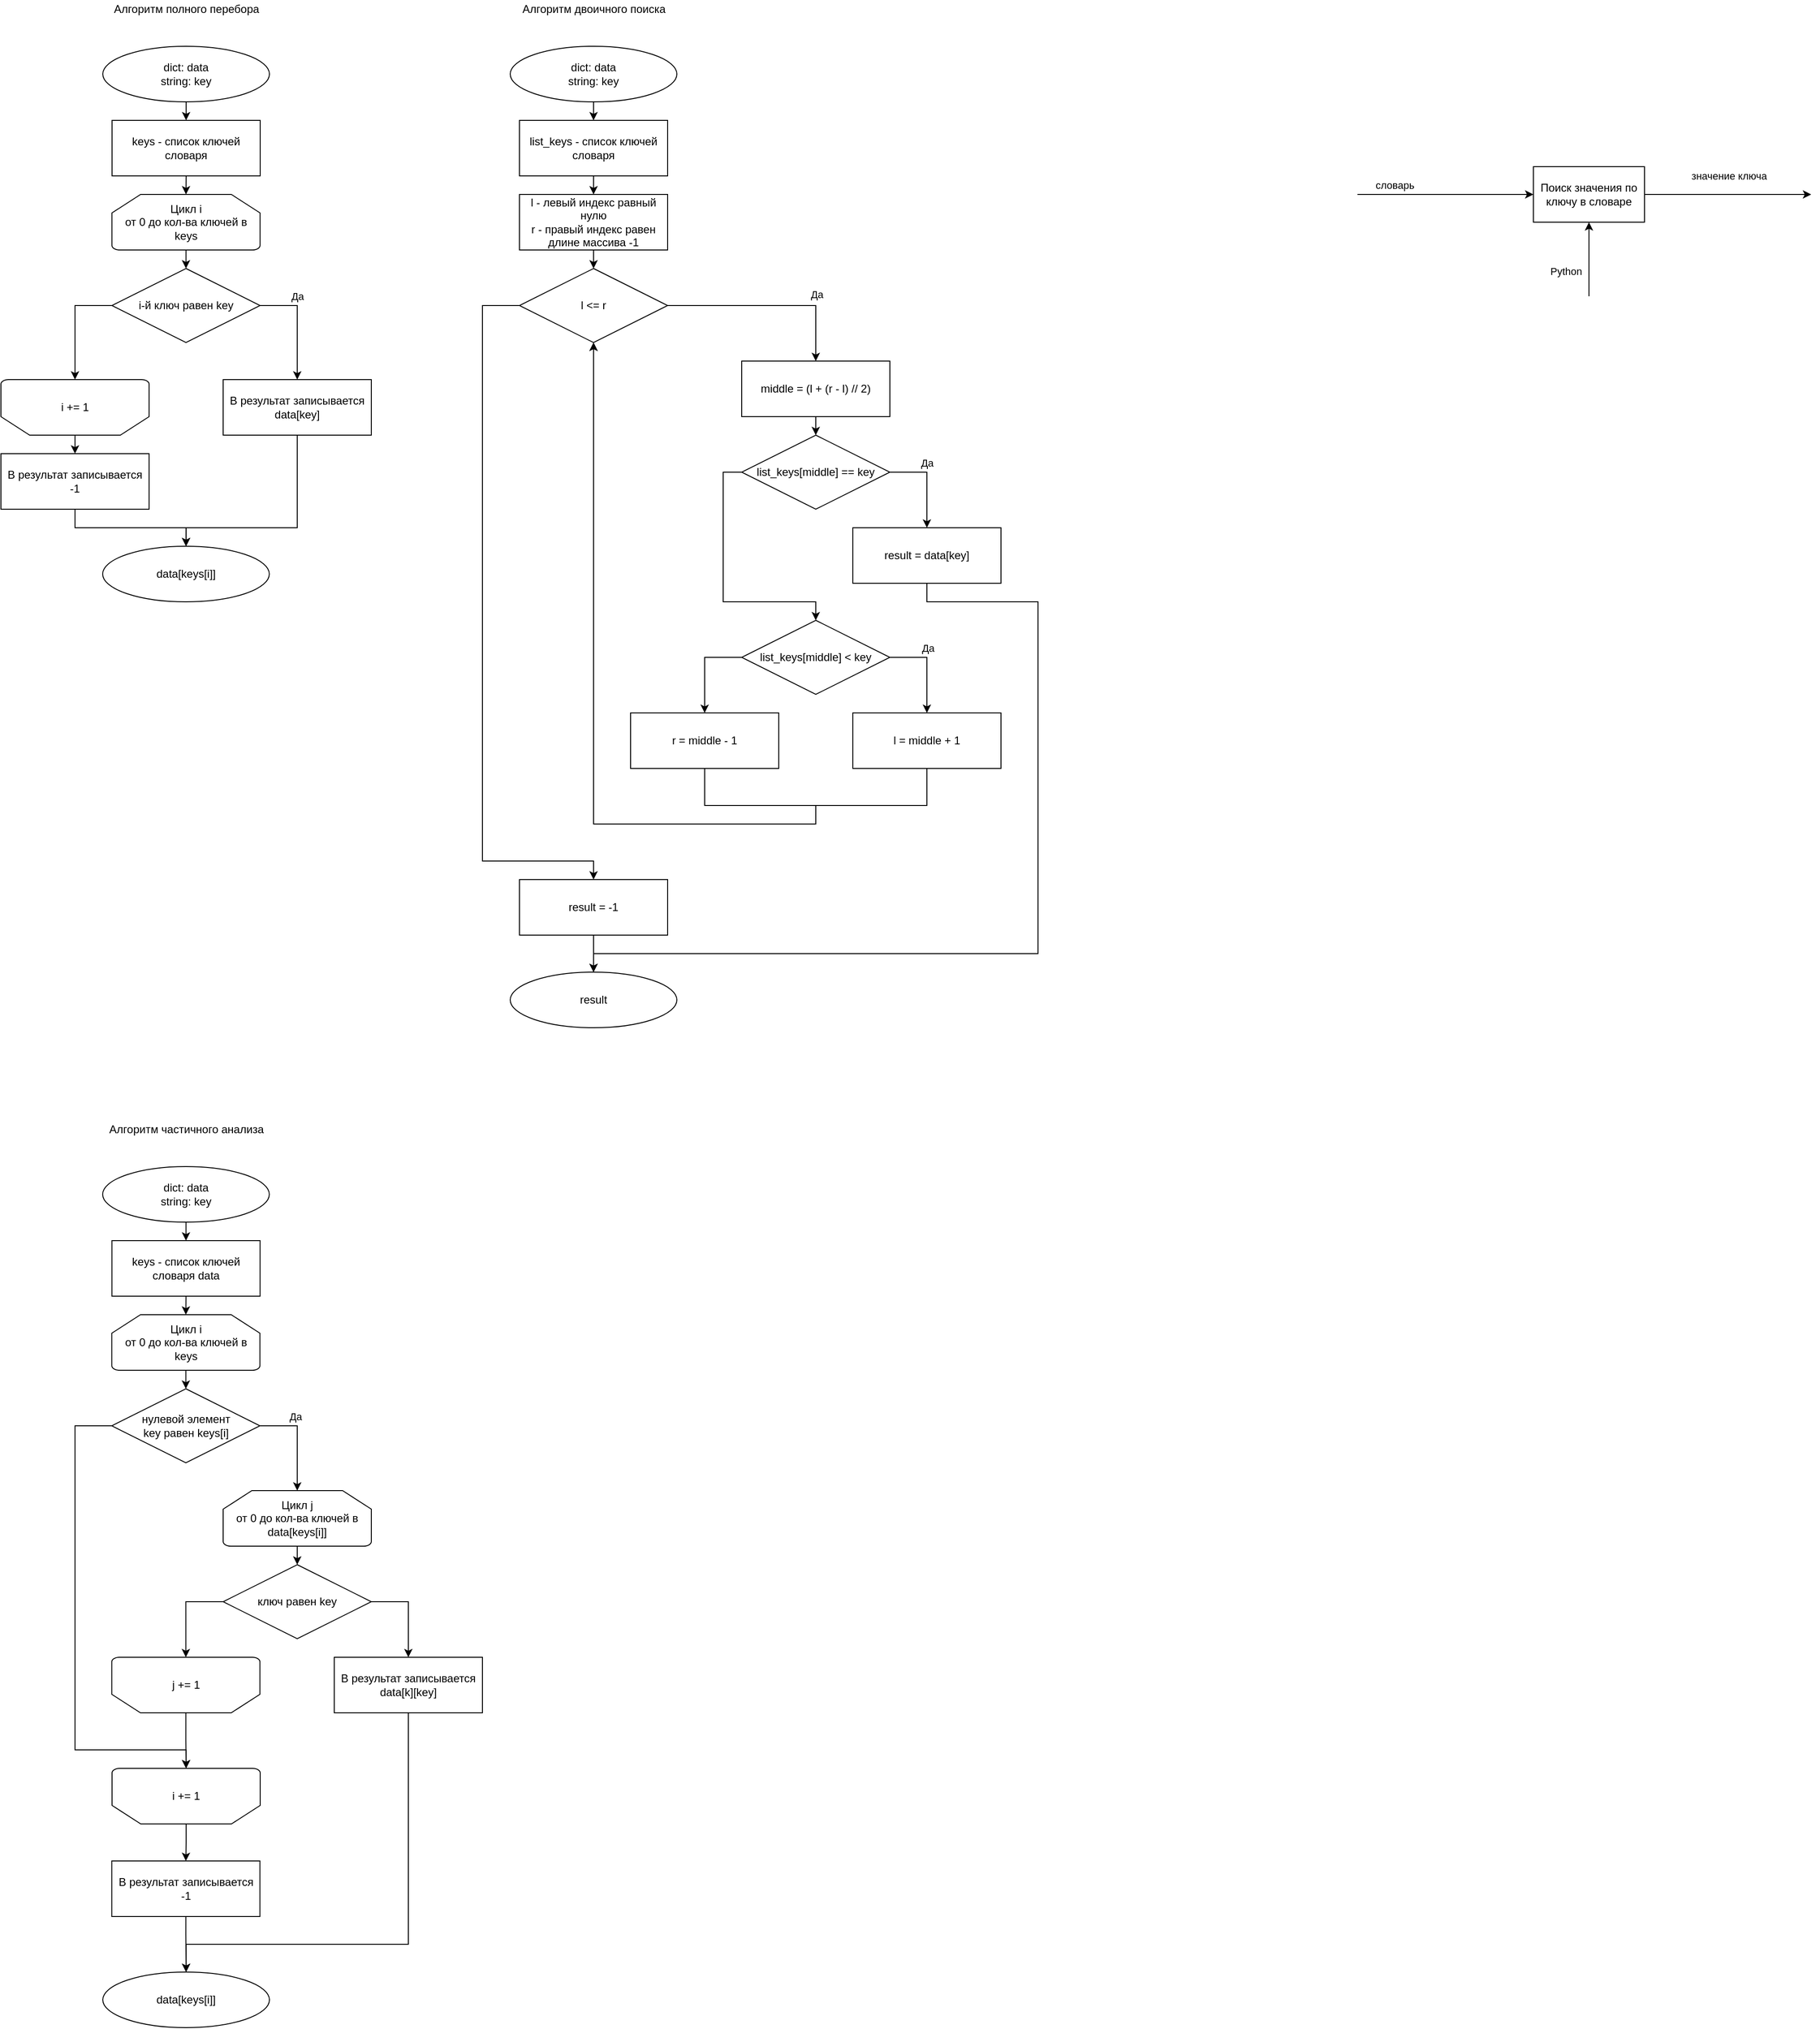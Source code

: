 <mxfile version="14.9.6" type="device"><diagram id="fH0HBRmKc5SlsXEf2OlQ" name="Страница 1"><mxGraphModel dx="2545" dy="2995" grid="1" gridSize="10" guides="1" tooltips="1" connect="1" arrows="1" fold="1" page="1" pageScale="1" pageWidth="2000" pageHeight="7500" math="0" shadow="0"><root><mxCell id="0"/><mxCell id="1" parent="0"/><mxCell id="mLA2JFkDccBZMxdn4q4g-1" value="Алгоритм полного перебора" style="text;html=1;align=center;verticalAlign=middle;resizable=0;points=[];autosize=1;strokeColor=none;" parent="1" vertex="1"><mxGeometry x="115" y="70" width="170" height="20" as="geometry"/></mxCell><mxCell id="7ujqAVDwWJNSOVPMnFuc-15" style="edgeStyle=orthogonalEdgeStyle;rounded=0;orthogonalLoop=1;jettySize=auto;html=1;exitX=0.5;exitY=1;exitDx=0;exitDy=0;exitPerimeter=0;entryX=0.5;entryY=0;entryDx=0;entryDy=0;" edge="1" parent="1" source="mLA2JFkDccBZMxdn4q4g-2" target="7ujqAVDwWJNSOVPMnFuc-13"><mxGeometry relative="1" as="geometry"/></mxCell><mxCell id="mLA2JFkDccBZMxdn4q4g-2" value="dict: data&lt;br&gt;string: key" style="strokeWidth=1;html=1;shape=mxgraph.flowchart.start_1;whiteSpace=wrap;" parent="1" vertex="1"><mxGeometry x="110" y="120" width="180" height="60" as="geometry"/></mxCell><mxCell id="9Jeo3THALoIfppSIia8V-6" style="edgeStyle=orthogonalEdgeStyle;rounded=0;orthogonalLoop=1;jettySize=auto;html=1;" parent="1" source="9Jeo3THALoIfppSIia8V-1" edge="1"><mxGeometry relative="1" as="geometry"><mxPoint x="1955.0" y="280" as="targetPoint"/></mxGeometry></mxCell><mxCell id="9Jeo3THALoIfppSIia8V-7" value="значение ключа" style="edgeLabel;html=1;align=center;verticalAlign=middle;resizable=0;points=[];" parent="9Jeo3THALoIfppSIia8V-6" vertex="1" connectable="0"><mxGeometry x="-0.261" relative="1" as="geometry"><mxPoint x="24" y="-20" as="offset"/></mxGeometry></mxCell><mxCell id="9Jeo3THALoIfppSIia8V-1" value="Поиск значения по ключу в словаре" style="rounded=0;whiteSpace=wrap;html=1;" parent="1" vertex="1"><mxGeometry x="1655" y="250" width="120" height="60" as="geometry"/></mxCell><mxCell id="9Jeo3THALoIfppSIia8V-2" value="" style="endArrow=classic;html=1;entryX=0;entryY=0.5;entryDx=0;entryDy=0;" parent="1" target="9Jeo3THALoIfppSIia8V-1" edge="1"><mxGeometry width="50" height="50" relative="1" as="geometry"><mxPoint x="1465" y="280" as="sourcePoint"/><mxPoint x="1405" y="270" as="targetPoint"/></mxGeometry></mxCell><mxCell id="9Jeo3THALoIfppSIia8V-3" value="словарь" style="edgeLabel;html=1;align=center;verticalAlign=middle;resizable=0;points=[];" parent="9Jeo3THALoIfppSIia8V-2" vertex="1" connectable="0"><mxGeometry x="-0.508" y="2" relative="1" as="geometry"><mxPoint x="-7" y="-8" as="offset"/></mxGeometry></mxCell><mxCell id="9Jeo3THALoIfppSIia8V-4" value="" style="endArrow=classic;html=1;entryX=0.5;entryY=1;entryDx=0;entryDy=0;" parent="1" target="9Jeo3THALoIfppSIia8V-1" edge="1"><mxGeometry width="50" height="50" relative="1" as="geometry"><mxPoint x="1715" y="390" as="sourcePoint"/><mxPoint x="1725" y="380" as="targetPoint"/></mxGeometry></mxCell><mxCell id="9Jeo3THALoIfppSIia8V-5" value="Python" style="edgeLabel;html=1;align=center;verticalAlign=middle;resizable=0;points=[];" parent="9Jeo3THALoIfppSIia8V-4" vertex="1" connectable="0"><mxGeometry x="-0.508" y="2" relative="1" as="geometry"><mxPoint x="-23" y="-8" as="offset"/></mxGeometry></mxCell><mxCell id="gbxbcN8R0TpXSxRUn-cA-9" value="data[keys[i]]" style="strokeWidth=1;html=1;shape=mxgraph.flowchart.start_1;whiteSpace=wrap;" parent="1" vertex="1"><mxGeometry x="109.86" y="660" width="180" height="60" as="geometry"/></mxCell><mxCell id="7ujqAVDwWJNSOVPMnFuc-7" style="edgeStyle=orthogonalEdgeStyle;rounded=0;orthogonalLoop=1;jettySize=auto;html=1;exitX=0.5;exitY=1;exitDx=0;exitDy=0;exitPerimeter=0;entryX=0.5;entryY=0;entryDx=0;entryDy=0;" edge="1" parent="1" source="7ujqAVDwWJNSOVPMnFuc-2" target="7ujqAVDwWJNSOVPMnFuc-6"><mxGeometry relative="1" as="geometry"/></mxCell><mxCell id="7ujqAVDwWJNSOVPMnFuc-2" value="Цикл i&lt;br&gt;от 0 до кол-ва ключей в keys" style="strokeWidth=1;html=1;shape=mxgraph.flowchart.loop_limit;whiteSpace=wrap;" vertex="1" parent="1"><mxGeometry x="119.86" y="280" width="160" height="60" as="geometry"/></mxCell><mxCell id="7ujqAVDwWJNSOVPMnFuc-19" style="edgeStyle=orthogonalEdgeStyle;rounded=0;orthogonalLoop=1;jettySize=auto;html=1;exitX=0.5;exitY=0;exitDx=0;exitDy=0;exitPerimeter=0;entryX=0.5;entryY=0;entryDx=0;entryDy=0;" edge="1" parent="1" source="7ujqAVDwWJNSOVPMnFuc-3" target="7ujqAVDwWJNSOVPMnFuc-16"><mxGeometry relative="1" as="geometry"/></mxCell><mxCell id="7ujqAVDwWJNSOVPMnFuc-3" value="i += 1" style="strokeWidth=1;html=1;shape=mxgraph.flowchart.loop_limit;whiteSpace=wrap;direction=west;" vertex="1" parent="1"><mxGeometry y="480" width="160" height="60" as="geometry"/></mxCell><mxCell id="7ujqAVDwWJNSOVPMnFuc-9" style="edgeStyle=orthogonalEdgeStyle;rounded=0;orthogonalLoop=1;jettySize=auto;html=1;entryX=0.5;entryY=0;entryDx=0;entryDy=0;" edge="1" parent="1" source="7ujqAVDwWJNSOVPMnFuc-6" target="7ujqAVDwWJNSOVPMnFuc-20"><mxGeometry relative="1" as="geometry"><Array as="points"><mxPoint x="320" y="400"/></Array></mxGeometry></mxCell><mxCell id="7ujqAVDwWJNSOVPMnFuc-10" value="Да" style="edgeLabel;html=1;align=center;verticalAlign=middle;resizable=0;points=[];" vertex="1" connectable="0" parent="7ujqAVDwWJNSOVPMnFuc-9"><mxGeometry x="-0.789" y="3" relative="1" as="geometry"><mxPoint x="27" y="-7" as="offset"/></mxGeometry></mxCell><mxCell id="7ujqAVDwWJNSOVPMnFuc-18" style="edgeStyle=orthogonalEdgeStyle;rounded=0;orthogonalLoop=1;jettySize=auto;html=1;exitX=0;exitY=0.5;exitDx=0;exitDy=0;entryX=0.5;entryY=1;entryDx=0;entryDy=0;entryPerimeter=0;" edge="1" parent="1" source="7ujqAVDwWJNSOVPMnFuc-6" target="7ujqAVDwWJNSOVPMnFuc-3"><mxGeometry relative="1" as="geometry"><Array as="points"><mxPoint x="80" y="400"/></Array></mxGeometry></mxCell><mxCell id="7ujqAVDwWJNSOVPMnFuc-6" value="i-й ключ равен key" style="rhombus;whiteSpace=wrap;html=1;strokeWidth=1;" vertex="1" parent="1"><mxGeometry x="119.86" y="360" width="160" height="80" as="geometry"/></mxCell><mxCell id="7ujqAVDwWJNSOVPMnFuc-14" style="edgeStyle=orthogonalEdgeStyle;rounded=0;orthogonalLoop=1;jettySize=auto;html=1;exitX=0.5;exitY=1;exitDx=0;exitDy=0;entryX=0.5;entryY=0;entryDx=0;entryDy=0;entryPerimeter=0;" edge="1" parent="1" source="7ujqAVDwWJNSOVPMnFuc-13" target="7ujqAVDwWJNSOVPMnFuc-2"><mxGeometry relative="1" as="geometry"/></mxCell><mxCell id="7ujqAVDwWJNSOVPMnFuc-13" value="keys - список ключей словаря" style="rounded=0;whiteSpace=wrap;html=1;strokeWidth=1;" vertex="1" parent="1"><mxGeometry x="120" y="200" width="160" height="60" as="geometry"/></mxCell><mxCell id="7ujqAVDwWJNSOVPMnFuc-21" style="edgeStyle=orthogonalEdgeStyle;rounded=0;orthogonalLoop=1;jettySize=auto;html=1;exitX=0.5;exitY=1;exitDx=0;exitDy=0;entryX=0.5;entryY=0;entryDx=0;entryDy=0;entryPerimeter=0;" edge="1" parent="1" source="7ujqAVDwWJNSOVPMnFuc-16" target="gbxbcN8R0TpXSxRUn-cA-9"><mxGeometry relative="1" as="geometry"/></mxCell><mxCell id="7ujqAVDwWJNSOVPMnFuc-16" value="В результат записывается -1" style="rounded=0;whiteSpace=wrap;html=1;strokeWidth=1;" vertex="1" parent="1"><mxGeometry y="560" width="160" height="60" as="geometry"/></mxCell><mxCell id="7ujqAVDwWJNSOVPMnFuc-22" style="edgeStyle=orthogonalEdgeStyle;rounded=0;orthogonalLoop=1;jettySize=auto;html=1;exitX=0.5;exitY=1;exitDx=0;exitDy=0;" edge="1" parent="1" source="7ujqAVDwWJNSOVPMnFuc-20" target="gbxbcN8R0TpXSxRUn-cA-9"><mxGeometry relative="1" as="geometry"><Array as="points"><mxPoint x="320" y="640"/><mxPoint x="200" y="640"/></Array></mxGeometry></mxCell><mxCell id="7ujqAVDwWJNSOVPMnFuc-20" value="В результат записывается data[key]" style="rounded=0;whiteSpace=wrap;html=1;strokeWidth=1;" vertex="1" parent="1"><mxGeometry x="240" y="480" width="160" height="60" as="geometry"/></mxCell><mxCell id="7ujqAVDwWJNSOVPMnFuc-23" value="Алгоритм двоичного поиска" style="text;html=1;align=center;verticalAlign=middle;resizable=0;points=[];autosize=1;strokeColor=none;" vertex="1" parent="1"><mxGeometry x="555" y="70" width="170" height="20" as="geometry"/></mxCell><mxCell id="7ujqAVDwWJNSOVPMnFuc-27" style="edgeStyle=orthogonalEdgeStyle;rounded=0;orthogonalLoop=1;jettySize=auto;html=1;exitX=0.5;exitY=1;exitDx=0;exitDy=0;exitPerimeter=0;entryX=0.5;entryY=0;entryDx=0;entryDy=0;" edge="1" parent="1" source="7ujqAVDwWJNSOVPMnFuc-24" target="7ujqAVDwWJNSOVPMnFuc-25"><mxGeometry relative="1" as="geometry"/></mxCell><mxCell id="7ujqAVDwWJNSOVPMnFuc-24" value="dict: data&lt;br&gt;string: key" style="strokeWidth=1;html=1;shape=mxgraph.flowchart.start_1;whiteSpace=wrap;" vertex="1" parent="1"><mxGeometry x="550" y="120" width="180" height="60" as="geometry"/></mxCell><mxCell id="7ujqAVDwWJNSOVPMnFuc-28" style="edgeStyle=orthogonalEdgeStyle;rounded=0;orthogonalLoop=1;jettySize=auto;html=1;exitX=0.5;exitY=1;exitDx=0;exitDy=0;entryX=0.5;entryY=0;entryDx=0;entryDy=0;" edge="1" parent="1" source="7ujqAVDwWJNSOVPMnFuc-25" target="7ujqAVDwWJNSOVPMnFuc-26"><mxGeometry relative="1" as="geometry"/></mxCell><mxCell id="7ujqAVDwWJNSOVPMnFuc-25" value="list_keys - список ключей словаря" style="rounded=0;whiteSpace=wrap;html=1;strokeWidth=1;" vertex="1" parent="1"><mxGeometry x="560" y="200" width="160" height="60" as="geometry"/></mxCell><mxCell id="7ujqAVDwWJNSOVPMnFuc-30" style="edgeStyle=orthogonalEdgeStyle;rounded=0;orthogonalLoop=1;jettySize=auto;html=1;exitX=0.5;exitY=1;exitDx=0;exitDy=0;entryX=0.5;entryY=0;entryDx=0;entryDy=0;" edge="1" parent="1" source="7ujqAVDwWJNSOVPMnFuc-26" target="7ujqAVDwWJNSOVPMnFuc-29"><mxGeometry relative="1" as="geometry"/></mxCell><mxCell id="7ujqAVDwWJNSOVPMnFuc-26" value="l - левый индекс равный нулю&lt;br&gt;r - правый индекс равен длине массива -1" style="rounded=0;whiteSpace=wrap;html=1;strokeWidth=1;" vertex="1" parent="1"><mxGeometry x="560" y="280" width="160" height="60" as="geometry"/></mxCell><mxCell id="7ujqAVDwWJNSOVPMnFuc-32" style="edgeStyle=orthogonalEdgeStyle;rounded=0;orthogonalLoop=1;jettySize=auto;html=1;exitX=1;exitY=0.5;exitDx=0;exitDy=0;entryX=0.5;entryY=0;entryDx=0;entryDy=0;" edge="1" parent="1" source="7ujqAVDwWJNSOVPMnFuc-29" target="7ujqAVDwWJNSOVPMnFuc-31"><mxGeometry relative="1" as="geometry"/></mxCell><mxCell id="7ujqAVDwWJNSOVPMnFuc-37" value="Да" style="edgeLabel;html=1;align=center;verticalAlign=middle;resizable=0;points=[];" vertex="1" connectable="0" parent="7ujqAVDwWJNSOVPMnFuc-32"><mxGeometry x="-0.333" y="2" relative="1" as="geometry"><mxPoint x="87" y="-10" as="offset"/></mxGeometry></mxCell><mxCell id="7ujqAVDwWJNSOVPMnFuc-51" style="edgeStyle=orthogonalEdgeStyle;rounded=0;orthogonalLoop=1;jettySize=auto;html=1;exitX=0;exitY=0.5;exitDx=0;exitDy=0;entryX=0.5;entryY=0;entryDx=0;entryDy=0;" edge="1" parent="1" source="7ujqAVDwWJNSOVPMnFuc-29" target="7ujqAVDwWJNSOVPMnFuc-56"><mxGeometry relative="1" as="geometry"><mxPoint x="660" y="1050" as="targetPoint"/><Array as="points"><mxPoint x="520" y="400"/><mxPoint x="520" y="1000"/><mxPoint x="640" y="1000"/></Array></mxGeometry></mxCell><mxCell id="7ujqAVDwWJNSOVPMnFuc-29" value="l &amp;lt;= r" style="rhombus;whiteSpace=wrap;html=1;strokeWidth=1;" vertex="1" parent="1"><mxGeometry x="560" y="360" width="160" height="80" as="geometry"/></mxCell><mxCell id="7ujqAVDwWJNSOVPMnFuc-39" style="edgeStyle=orthogonalEdgeStyle;rounded=0;orthogonalLoop=1;jettySize=auto;html=1;exitX=0.5;exitY=1;exitDx=0;exitDy=0;entryX=0.5;entryY=0;entryDx=0;entryDy=0;" edge="1" parent="1" source="7ujqAVDwWJNSOVPMnFuc-31" target="7ujqAVDwWJNSOVPMnFuc-38"><mxGeometry relative="1" as="geometry"/></mxCell><mxCell id="7ujqAVDwWJNSOVPMnFuc-31" value="middle = (l + (r - l) // 2)" style="rounded=0;whiteSpace=wrap;html=1;strokeWidth=1;" vertex="1" parent="1"><mxGeometry x="800" y="460" width="160" height="60" as="geometry"/></mxCell><mxCell id="7ujqAVDwWJNSOVPMnFuc-41" style="edgeStyle=orthogonalEdgeStyle;rounded=0;orthogonalLoop=1;jettySize=auto;html=1;exitX=1;exitY=0.5;exitDx=0;exitDy=0;entryX=0.5;entryY=0;entryDx=0;entryDy=0;" edge="1" parent="1" source="7ujqAVDwWJNSOVPMnFuc-38" target="7ujqAVDwWJNSOVPMnFuc-40"><mxGeometry relative="1" as="geometry"/></mxCell><mxCell id="7ujqAVDwWJNSOVPMnFuc-42" value="Да" style="edgeLabel;html=1;align=center;verticalAlign=middle;resizable=0;points=[];" vertex="1" connectable="0" parent="7ujqAVDwWJNSOVPMnFuc-41"><mxGeometry x="-0.226" y="4" relative="1" as="geometry"><mxPoint x="1" y="-6" as="offset"/></mxGeometry></mxCell><mxCell id="7ujqAVDwWJNSOVPMnFuc-44" style="edgeStyle=orthogonalEdgeStyle;rounded=0;orthogonalLoop=1;jettySize=auto;html=1;exitX=0;exitY=0.5;exitDx=0;exitDy=0;entryX=0.5;entryY=0;entryDx=0;entryDy=0;" edge="1" parent="1" source="7ujqAVDwWJNSOVPMnFuc-38" target="7ujqAVDwWJNSOVPMnFuc-43"><mxGeometry relative="1" as="geometry"><Array as="points"><mxPoint x="780" y="580"/><mxPoint x="780" y="720"/><mxPoint x="880" y="720"/></Array></mxGeometry></mxCell><mxCell id="7ujqAVDwWJNSOVPMnFuc-38" value="list_keys[middle] == key" style="rhombus;whiteSpace=wrap;html=1;strokeWidth=1;" vertex="1" parent="1"><mxGeometry x="800" y="540" width="160" height="80" as="geometry"/></mxCell><mxCell id="7ujqAVDwWJNSOVPMnFuc-55" style="edgeStyle=orthogonalEdgeStyle;rounded=0;orthogonalLoop=1;jettySize=auto;html=1;entryX=0.5;entryY=0;entryDx=0;entryDy=0;entryPerimeter=0;" edge="1" parent="1" source="7ujqAVDwWJNSOVPMnFuc-40" target="7ujqAVDwWJNSOVPMnFuc-50"><mxGeometry relative="1" as="geometry"><Array as="points"><mxPoint x="1000" y="720"/><mxPoint x="1120" y="720"/><mxPoint x="1120" y="1100"/><mxPoint x="640" y="1100"/></Array></mxGeometry></mxCell><mxCell id="7ujqAVDwWJNSOVPMnFuc-40" value="result = data[key]" style="rounded=0;whiteSpace=wrap;html=1;strokeWidth=1;" vertex="1" parent="1"><mxGeometry x="920" y="640" width="160" height="60" as="geometry"/></mxCell><mxCell id="7ujqAVDwWJNSOVPMnFuc-46" style="edgeStyle=orthogonalEdgeStyle;rounded=0;orthogonalLoop=1;jettySize=auto;html=1;exitX=1;exitY=0.5;exitDx=0;exitDy=0;entryX=0.5;entryY=0;entryDx=0;entryDy=0;" edge="1" parent="1" source="7ujqAVDwWJNSOVPMnFuc-43" target="7ujqAVDwWJNSOVPMnFuc-45"><mxGeometry relative="1" as="geometry"/></mxCell><mxCell id="7ujqAVDwWJNSOVPMnFuc-47" value="Да" style="edgeLabel;html=1;align=center;verticalAlign=middle;resizable=0;points=[];" vertex="1" connectable="0" parent="7ujqAVDwWJNSOVPMnFuc-46"><mxGeometry x="-0.249" y="3" relative="1" as="geometry"><mxPoint x="3" y="-7" as="offset"/></mxGeometry></mxCell><mxCell id="7ujqAVDwWJNSOVPMnFuc-49" style="edgeStyle=orthogonalEdgeStyle;rounded=0;orthogonalLoop=1;jettySize=auto;html=1;exitX=0;exitY=0.5;exitDx=0;exitDy=0;entryX=0.5;entryY=0;entryDx=0;entryDy=0;" edge="1" parent="1" source="7ujqAVDwWJNSOVPMnFuc-43" target="7ujqAVDwWJNSOVPMnFuc-48"><mxGeometry relative="1" as="geometry"/></mxCell><mxCell id="7ujqAVDwWJNSOVPMnFuc-43" value="list_keys[middle] &amp;lt; key" style="rhombus;whiteSpace=wrap;html=1;strokeWidth=1;" vertex="1" parent="1"><mxGeometry x="800" y="740" width="160" height="80" as="geometry"/></mxCell><mxCell id="7ujqAVDwWJNSOVPMnFuc-53" style="edgeStyle=orthogonalEdgeStyle;rounded=0;orthogonalLoop=1;jettySize=auto;html=1;exitX=0.5;exitY=1;exitDx=0;exitDy=0;" edge="1" parent="1" source="7ujqAVDwWJNSOVPMnFuc-45"><mxGeometry relative="1" as="geometry"><mxPoint x="640" y="440" as="targetPoint"/><Array as="points"><mxPoint x="1000" y="940"/><mxPoint x="880" y="940"/><mxPoint x="880" y="960"/><mxPoint x="640" y="960"/></Array></mxGeometry></mxCell><mxCell id="7ujqAVDwWJNSOVPMnFuc-45" value="l = middle + 1" style="rounded=0;whiteSpace=wrap;html=1;strokeWidth=1;" vertex="1" parent="1"><mxGeometry x="920" y="840" width="160" height="60" as="geometry"/></mxCell><mxCell id="7ujqAVDwWJNSOVPMnFuc-52" style="edgeStyle=orthogonalEdgeStyle;rounded=0;orthogonalLoop=1;jettySize=auto;html=1;exitX=0.5;exitY=1;exitDx=0;exitDy=0;entryX=0.5;entryY=1;entryDx=0;entryDy=0;" edge="1" parent="1" source="7ujqAVDwWJNSOVPMnFuc-48" target="7ujqAVDwWJNSOVPMnFuc-29"><mxGeometry relative="1" as="geometry"><Array as="points"><mxPoint x="760" y="940"/><mxPoint x="880" y="940"/><mxPoint x="880" y="960"/><mxPoint x="640" y="960"/></Array></mxGeometry></mxCell><mxCell id="7ujqAVDwWJNSOVPMnFuc-48" value="r = middle - 1" style="rounded=0;whiteSpace=wrap;html=1;strokeWidth=1;" vertex="1" parent="1"><mxGeometry x="680" y="840" width="160" height="60" as="geometry"/></mxCell><mxCell id="7ujqAVDwWJNSOVPMnFuc-50" value="result" style="strokeWidth=1;html=1;shape=mxgraph.flowchart.start_1;whiteSpace=wrap;" vertex="1" parent="1"><mxGeometry x="550" y="1120" width="180" height="60" as="geometry"/></mxCell><mxCell id="7ujqAVDwWJNSOVPMnFuc-57" style="edgeStyle=orthogonalEdgeStyle;rounded=0;orthogonalLoop=1;jettySize=auto;html=1;exitX=0.5;exitY=1;exitDx=0;exitDy=0;entryX=0.5;entryY=0;entryDx=0;entryDy=0;entryPerimeter=0;" edge="1" parent="1" source="7ujqAVDwWJNSOVPMnFuc-56" target="7ujqAVDwWJNSOVPMnFuc-50"><mxGeometry relative="1" as="geometry"/></mxCell><mxCell id="7ujqAVDwWJNSOVPMnFuc-56" value="result = -1" style="rounded=0;whiteSpace=wrap;html=1;strokeWidth=1;" vertex="1" parent="1"><mxGeometry x="560" y="1020" width="160" height="60" as="geometry"/></mxCell><mxCell id="7ujqAVDwWJNSOVPMnFuc-58" value="Алгоритм частичного анализа" style="text;html=1;align=center;verticalAlign=middle;resizable=0;points=[];autosize=1;strokeColor=none;" vertex="1" parent="1"><mxGeometry x="109.86" y="1280" width="180" height="20" as="geometry"/></mxCell><mxCell id="7ujqAVDwWJNSOVPMnFuc-59" style="edgeStyle=orthogonalEdgeStyle;rounded=0;orthogonalLoop=1;jettySize=auto;html=1;exitX=0.5;exitY=1;exitDx=0;exitDy=0;exitPerimeter=0;entryX=0.5;entryY=0;entryDx=0;entryDy=0;" edge="1" source="7ujqAVDwWJNSOVPMnFuc-60" target="7ujqAVDwWJNSOVPMnFuc-71" parent="1"><mxGeometry relative="1" as="geometry"/></mxCell><mxCell id="7ujqAVDwWJNSOVPMnFuc-60" value="dict: data&lt;br&gt;string: key" style="strokeWidth=1;html=1;shape=mxgraph.flowchart.start_1;whiteSpace=wrap;" vertex="1" parent="1"><mxGeometry x="109.86" y="1330" width="180" height="60" as="geometry"/></mxCell><mxCell id="7ujqAVDwWJNSOVPMnFuc-61" value="data[keys[i]]" style="strokeWidth=1;html=1;shape=mxgraph.flowchart.start_1;whiteSpace=wrap;" vertex="1" parent="1"><mxGeometry x="110" y="2200" width="180" height="60" as="geometry"/></mxCell><mxCell id="7ujqAVDwWJNSOVPMnFuc-62" style="edgeStyle=orthogonalEdgeStyle;rounded=0;orthogonalLoop=1;jettySize=auto;html=1;exitX=0.5;exitY=1;exitDx=0;exitDy=0;exitPerimeter=0;entryX=0.5;entryY=0;entryDx=0;entryDy=0;" edge="1" source="7ujqAVDwWJNSOVPMnFuc-63" target="7ujqAVDwWJNSOVPMnFuc-69" parent="1"><mxGeometry relative="1" as="geometry"/></mxCell><mxCell id="7ujqAVDwWJNSOVPMnFuc-63" value="Цикл i&lt;br&gt;от 0 до кол-ва ключей в keys" style="strokeWidth=1;html=1;shape=mxgraph.flowchart.loop_limit;whiteSpace=wrap;" vertex="1" parent="1"><mxGeometry x="119.72" y="1490" width="160" height="60" as="geometry"/></mxCell><mxCell id="7ujqAVDwWJNSOVPMnFuc-64" style="edgeStyle=orthogonalEdgeStyle;rounded=0;orthogonalLoop=1;jettySize=auto;html=1;exitX=0.5;exitY=0;exitDx=0;exitDy=0;exitPerimeter=0;entryX=0.5;entryY=0;entryDx=0;entryDy=0;" edge="1" source="7ujqAVDwWJNSOVPMnFuc-65" target="7ujqAVDwWJNSOVPMnFuc-73" parent="1"><mxGeometry relative="1" as="geometry"/></mxCell><mxCell id="7ujqAVDwWJNSOVPMnFuc-65" value="i += 1" style="strokeWidth=1;html=1;shape=mxgraph.flowchart.loop_limit;whiteSpace=wrap;direction=west;" vertex="1" parent="1"><mxGeometry x="120" y="1980" width="160" height="60" as="geometry"/></mxCell><mxCell id="7ujqAVDwWJNSOVPMnFuc-66" style="edgeStyle=orthogonalEdgeStyle;rounded=0;orthogonalLoop=1;jettySize=auto;html=1;entryX=0.5;entryY=0;entryDx=0;entryDy=0;entryPerimeter=0;" edge="1" source="7ujqAVDwWJNSOVPMnFuc-69" target="7ujqAVDwWJNSOVPMnFuc-76" parent="1"><mxGeometry relative="1" as="geometry"><mxPoint x="320" y="1660" as="targetPoint"/><Array as="points"><mxPoint x="320" y="1610"/></Array></mxGeometry></mxCell><mxCell id="7ujqAVDwWJNSOVPMnFuc-67" value="Да" style="edgeLabel;html=1;align=center;verticalAlign=middle;resizable=0;points=[];" vertex="1" connectable="0" parent="7ujqAVDwWJNSOVPMnFuc-66"><mxGeometry x="-0.789" y="3" relative="1" as="geometry"><mxPoint x="27" y="-7" as="offset"/></mxGeometry></mxCell><mxCell id="7ujqAVDwWJNSOVPMnFuc-68" style="edgeStyle=orthogonalEdgeStyle;rounded=0;orthogonalLoop=1;jettySize=auto;html=1;exitX=0;exitY=0.5;exitDx=0;exitDy=0;entryX=0.5;entryY=1;entryDx=0;entryDy=0;entryPerimeter=0;" edge="1" source="7ujqAVDwWJNSOVPMnFuc-69" target="7ujqAVDwWJNSOVPMnFuc-65" parent="1"><mxGeometry relative="1" as="geometry"><Array as="points"><mxPoint x="80" y="1610"/><mxPoint x="80" y="1960"/><mxPoint x="200" y="1960"/></Array></mxGeometry></mxCell><mxCell id="7ujqAVDwWJNSOVPMnFuc-69" value="нулевой элемент &lt;br&gt;key равен keys[i]" style="rhombus;whiteSpace=wrap;html=1;strokeWidth=1;" vertex="1" parent="1"><mxGeometry x="119.72" y="1570" width="160" height="80" as="geometry"/></mxCell><mxCell id="7ujqAVDwWJNSOVPMnFuc-70" style="edgeStyle=orthogonalEdgeStyle;rounded=0;orthogonalLoop=1;jettySize=auto;html=1;exitX=0.5;exitY=1;exitDx=0;exitDy=0;entryX=0.5;entryY=0;entryDx=0;entryDy=0;entryPerimeter=0;" edge="1" source="7ujqAVDwWJNSOVPMnFuc-71" target="7ujqAVDwWJNSOVPMnFuc-63" parent="1"><mxGeometry relative="1" as="geometry"/></mxCell><mxCell id="7ujqAVDwWJNSOVPMnFuc-71" value="keys - список ключей словаря data" style="rounded=0;whiteSpace=wrap;html=1;strokeWidth=1;" vertex="1" parent="1"><mxGeometry x="119.86" y="1410" width="160" height="60" as="geometry"/></mxCell><mxCell id="7ujqAVDwWJNSOVPMnFuc-72" style="edgeStyle=orthogonalEdgeStyle;rounded=0;orthogonalLoop=1;jettySize=auto;html=1;exitX=0.5;exitY=1;exitDx=0;exitDy=0;entryX=0.5;entryY=0;entryDx=0;entryDy=0;entryPerimeter=0;" edge="1" source="7ujqAVDwWJNSOVPMnFuc-73" target="7ujqAVDwWJNSOVPMnFuc-61" parent="1"><mxGeometry relative="1" as="geometry"><Array as="points"><mxPoint x="200" y="2160"/><mxPoint x="200" y="2160"/></Array></mxGeometry></mxCell><mxCell id="7ujqAVDwWJNSOVPMnFuc-73" value="В результат записывается -1" style="rounded=0;whiteSpace=wrap;html=1;strokeWidth=1;" vertex="1" parent="1"><mxGeometry x="119.72" y="2080" width="160" height="60" as="geometry"/></mxCell><mxCell id="7ujqAVDwWJNSOVPMnFuc-78" style="edgeStyle=orthogonalEdgeStyle;rounded=0;orthogonalLoop=1;jettySize=auto;html=1;exitX=0.5;exitY=1;exitDx=0;exitDy=0;exitPerimeter=0;entryX=0.5;entryY=0;entryDx=0;entryDy=0;" edge="1" parent="1" source="7ujqAVDwWJNSOVPMnFuc-76" target="7ujqAVDwWJNSOVPMnFuc-77"><mxGeometry relative="1" as="geometry"/></mxCell><mxCell id="7ujqAVDwWJNSOVPMnFuc-76" value="Цикл j&lt;br&gt;от 0 до кол-ва ключей в data[keys[i]]" style="strokeWidth=1;html=1;shape=mxgraph.flowchart.loop_limit;whiteSpace=wrap;" vertex="1" parent="1"><mxGeometry x="240" y="1680" width="160" height="60" as="geometry"/></mxCell><mxCell id="7ujqAVDwWJNSOVPMnFuc-79" style="edgeStyle=orthogonalEdgeStyle;rounded=0;orthogonalLoop=1;jettySize=auto;html=1;exitX=1;exitY=0.5;exitDx=0;exitDy=0;entryX=0.5;entryY=0;entryDx=0;entryDy=0;" edge="1" parent="1" source="7ujqAVDwWJNSOVPMnFuc-77" target="7ujqAVDwWJNSOVPMnFuc-80"><mxGeometry relative="1" as="geometry"><mxPoint x="420" y="1799.714" as="targetPoint"/></mxGeometry></mxCell><mxCell id="7ujqAVDwWJNSOVPMnFuc-83" style="edgeStyle=orthogonalEdgeStyle;rounded=0;orthogonalLoop=1;jettySize=auto;html=1;exitX=0;exitY=0.5;exitDx=0;exitDy=0;entryX=0.5;entryY=1;entryDx=0;entryDy=0;entryPerimeter=0;" edge="1" parent="1" source="7ujqAVDwWJNSOVPMnFuc-77" target="7ujqAVDwWJNSOVPMnFuc-82"><mxGeometry relative="1" as="geometry"/></mxCell><mxCell id="7ujqAVDwWJNSOVPMnFuc-77" value="ключ равен key" style="rhombus;whiteSpace=wrap;html=1;strokeWidth=1;" vertex="1" parent="1"><mxGeometry x="240" y="1760" width="160" height="80" as="geometry"/></mxCell><mxCell id="7ujqAVDwWJNSOVPMnFuc-81" style="edgeStyle=orthogonalEdgeStyle;rounded=0;orthogonalLoop=1;jettySize=auto;html=1;exitX=0.5;exitY=1;exitDx=0;exitDy=0;entryX=0.5;entryY=0;entryDx=0;entryDy=0;entryPerimeter=0;" edge="1" parent="1" source="7ujqAVDwWJNSOVPMnFuc-80" target="7ujqAVDwWJNSOVPMnFuc-61"><mxGeometry relative="1" as="geometry"><Array as="points"><mxPoint x="440" y="2170"/><mxPoint x="200" y="2170"/></Array></mxGeometry></mxCell><mxCell id="7ujqAVDwWJNSOVPMnFuc-80" value="В результат записывается data[k][key]" style="rounded=0;whiteSpace=wrap;html=1;strokeWidth=1;" vertex="1" parent="1"><mxGeometry x="360" y="1860" width="160" height="60" as="geometry"/></mxCell><mxCell id="7ujqAVDwWJNSOVPMnFuc-84" style="edgeStyle=orthogonalEdgeStyle;rounded=0;orthogonalLoop=1;jettySize=auto;html=1;exitX=0.5;exitY=0;exitDx=0;exitDy=0;exitPerimeter=0;entryX=0.5;entryY=1;entryDx=0;entryDy=0;entryPerimeter=0;" edge="1" parent="1" source="7ujqAVDwWJNSOVPMnFuc-82" target="7ujqAVDwWJNSOVPMnFuc-65"><mxGeometry relative="1" as="geometry"/></mxCell><mxCell id="7ujqAVDwWJNSOVPMnFuc-82" value="j += 1" style="strokeWidth=1;html=1;shape=mxgraph.flowchart.loop_limit;whiteSpace=wrap;direction=west;" vertex="1" parent="1"><mxGeometry x="119.72" y="1860" width="160" height="60" as="geometry"/></mxCell></root></mxGraphModel></diagram></mxfile>